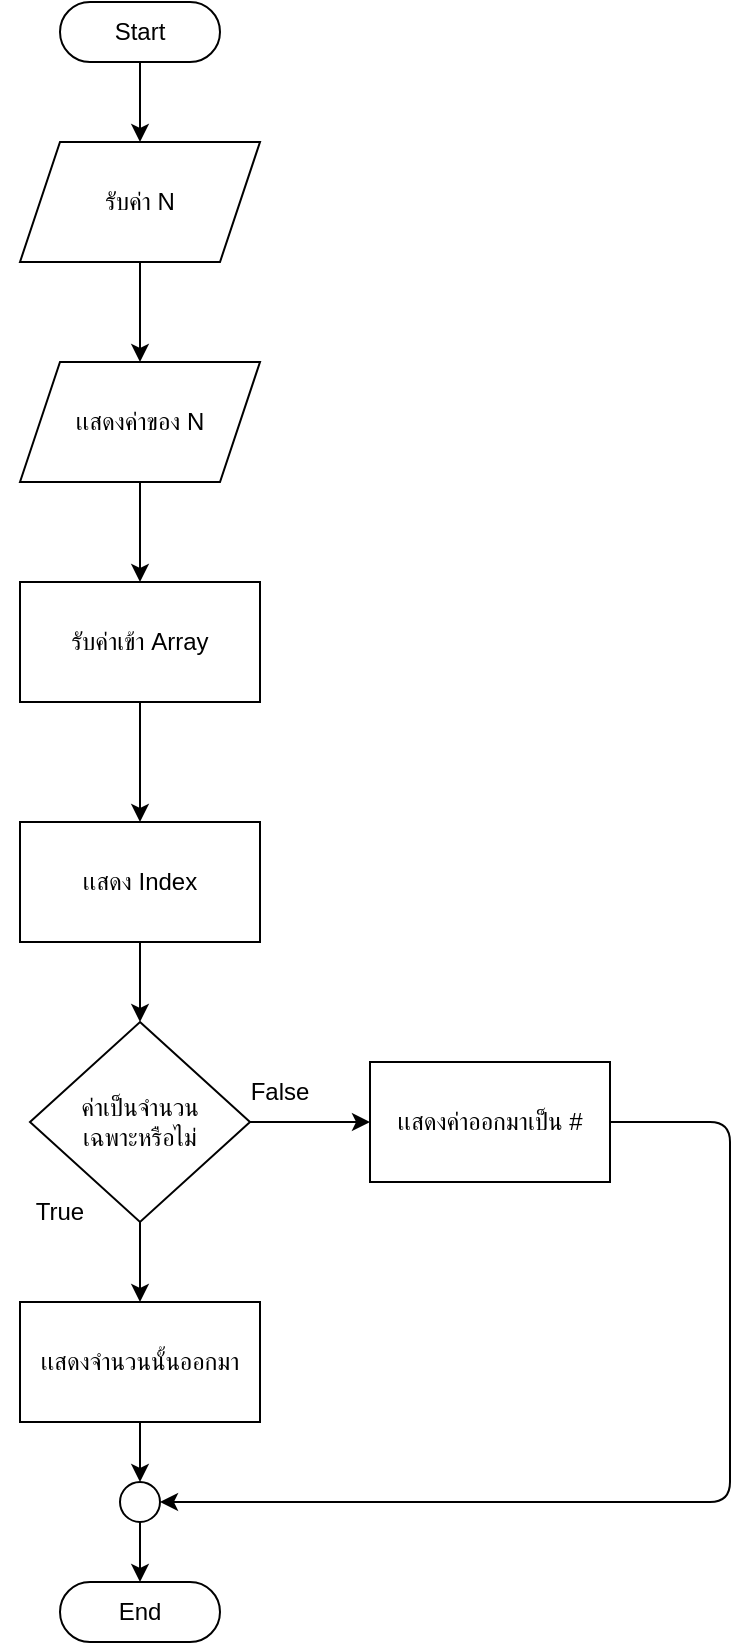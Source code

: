 <mxfile>
    <diagram id="tOAgCYqyuDbIa6RYzYcY" name="Page-1">
        <mxGraphModel dx="887" dy="601" grid="1" gridSize="10" guides="1" tooltips="1" connect="1" arrows="1" fold="1" page="1" pageScale="1" pageWidth="850" pageHeight="1100" math="0" shadow="0">
            <root>
                <mxCell id="0"/>
                <mxCell id="1" parent="0"/>
                <mxCell id="21" value="" style="edgeStyle=none;html=1;" edge="1" parent="1" source="2" target="4">
                    <mxGeometry relative="1" as="geometry"/>
                </mxCell>
                <mxCell id="2" value="Start" style="html=1;dashed=0;whiteSpace=wrap;shape=mxgraph.dfd.start" parent="1" vertex="1">
                    <mxGeometry x="385" y="10" width="80" height="30" as="geometry"/>
                </mxCell>
                <mxCell id="3" value="End" style="html=1;dashed=0;whiteSpace=wrap;shape=mxgraph.dfd.start" parent="1" vertex="1">
                    <mxGeometry x="385" y="800" width="80" height="30" as="geometry"/>
                </mxCell>
                <mxCell id="20" value="" style="edgeStyle=none;html=1;" edge="1" parent="1" source="4" target="5">
                    <mxGeometry relative="1" as="geometry"/>
                </mxCell>
                <mxCell id="4" value="รับค่า N" style="shape=parallelogram;perimeter=parallelogramPerimeter;whiteSpace=wrap;html=1;fixedSize=1;" vertex="1" parent="1">
                    <mxGeometry x="365" y="80" width="120" height="60" as="geometry"/>
                </mxCell>
                <mxCell id="19" value="" style="edgeStyle=none;html=1;" edge="1" parent="1" source="5" target="6">
                    <mxGeometry relative="1" as="geometry"/>
                </mxCell>
                <mxCell id="5" value="เเสดงค่าของ N" style="shape=parallelogram;perimeter=parallelogramPerimeter;whiteSpace=wrap;html=1;fixedSize=1;" vertex="1" parent="1">
                    <mxGeometry x="365" y="190" width="120" height="60" as="geometry"/>
                </mxCell>
                <mxCell id="18" value="" style="edgeStyle=none;html=1;" edge="1" parent="1" source="6" target="7">
                    <mxGeometry relative="1" as="geometry"/>
                </mxCell>
                <mxCell id="6" value="รับค่าเข้า Array" style="rounded=0;whiteSpace=wrap;html=1;" vertex="1" parent="1">
                    <mxGeometry x="365" y="300" width="120" height="60" as="geometry"/>
                </mxCell>
                <mxCell id="28" value="" style="edgeStyle=none;html=1;" edge="1" parent="1" source="7" target="10">
                    <mxGeometry relative="1" as="geometry"/>
                </mxCell>
                <mxCell id="7" value="เเสดง Index" style="rounded=0;whiteSpace=wrap;html=1;" vertex="1" parent="1">
                    <mxGeometry x="365" y="420" width="120" height="60" as="geometry"/>
                </mxCell>
                <mxCell id="14" value="" style="edgeStyle=none;html=1;" edge="1" parent="1" source="10" target="13">
                    <mxGeometry relative="1" as="geometry"/>
                </mxCell>
                <mxCell id="15" value="" style="edgeStyle=none;html=1;" edge="1" parent="1" source="10" target="12">
                    <mxGeometry relative="1" as="geometry"/>
                </mxCell>
                <mxCell id="10" value="ค่าเป็นจำนวน&lt;div&gt;เฉพาะหรือไม่&lt;/div&gt;" style="rhombus;whiteSpace=wrap;html=1;" vertex="1" parent="1">
                    <mxGeometry x="370" y="520" width="110" height="100" as="geometry"/>
                </mxCell>
                <mxCell id="23" value="" style="edgeStyle=none;html=1;" edge="1" parent="1" source="12" target="22">
                    <mxGeometry relative="1" as="geometry"/>
                </mxCell>
                <mxCell id="12" value="เเสดงจำนวนนั้นออกมา" style="rounded=0;whiteSpace=wrap;html=1;" vertex="1" parent="1">
                    <mxGeometry x="365" y="660" width="120" height="60" as="geometry"/>
                </mxCell>
                <mxCell id="25" style="edgeStyle=none;html=1;entryX=1;entryY=0.5;entryDx=0;entryDy=0;" edge="1" parent="1" source="13" target="22">
                    <mxGeometry relative="1" as="geometry">
                        <Array as="points">
                            <mxPoint x="720" y="570"/>
                            <mxPoint x="720" y="760"/>
                        </Array>
                    </mxGeometry>
                </mxCell>
                <mxCell id="13" value="เเสดงค่าออกมาเป็น #" style="rounded=0;whiteSpace=wrap;html=1;" vertex="1" parent="1">
                    <mxGeometry x="540" y="540" width="120" height="60" as="geometry"/>
                </mxCell>
                <mxCell id="24" value="" style="edgeStyle=none;html=1;" edge="1" parent="1" source="22" target="3">
                    <mxGeometry relative="1" as="geometry"/>
                </mxCell>
                <mxCell id="22" value="" style="ellipse;whiteSpace=wrap;html=1;aspect=fixed;" vertex="1" parent="1">
                    <mxGeometry x="415" y="750" width="20" height="20" as="geometry"/>
                </mxCell>
                <mxCell id="29" value="True" style="text;html=1;align=center;verticalAlign=middle;whiteSpace=wrap;rounded=0;" vertex="1" parent="1">
                    <mxGeometry x="355" y="600" width="60" height="30" as="geometry"/>
                </mxCell>
                <mxCell id="31" value="False" style="text;html=1;align=center;verticalAlign=middle;whiteSpace=wrap;rounded=0;" vertex="1" parent="1">
                    <mxGeometry x="465" y="540" width="60" height="30" as="geometry"/>
                </mxCell>
            </root>
        </mxGraphModel>
    </diagram>
</mxfile>